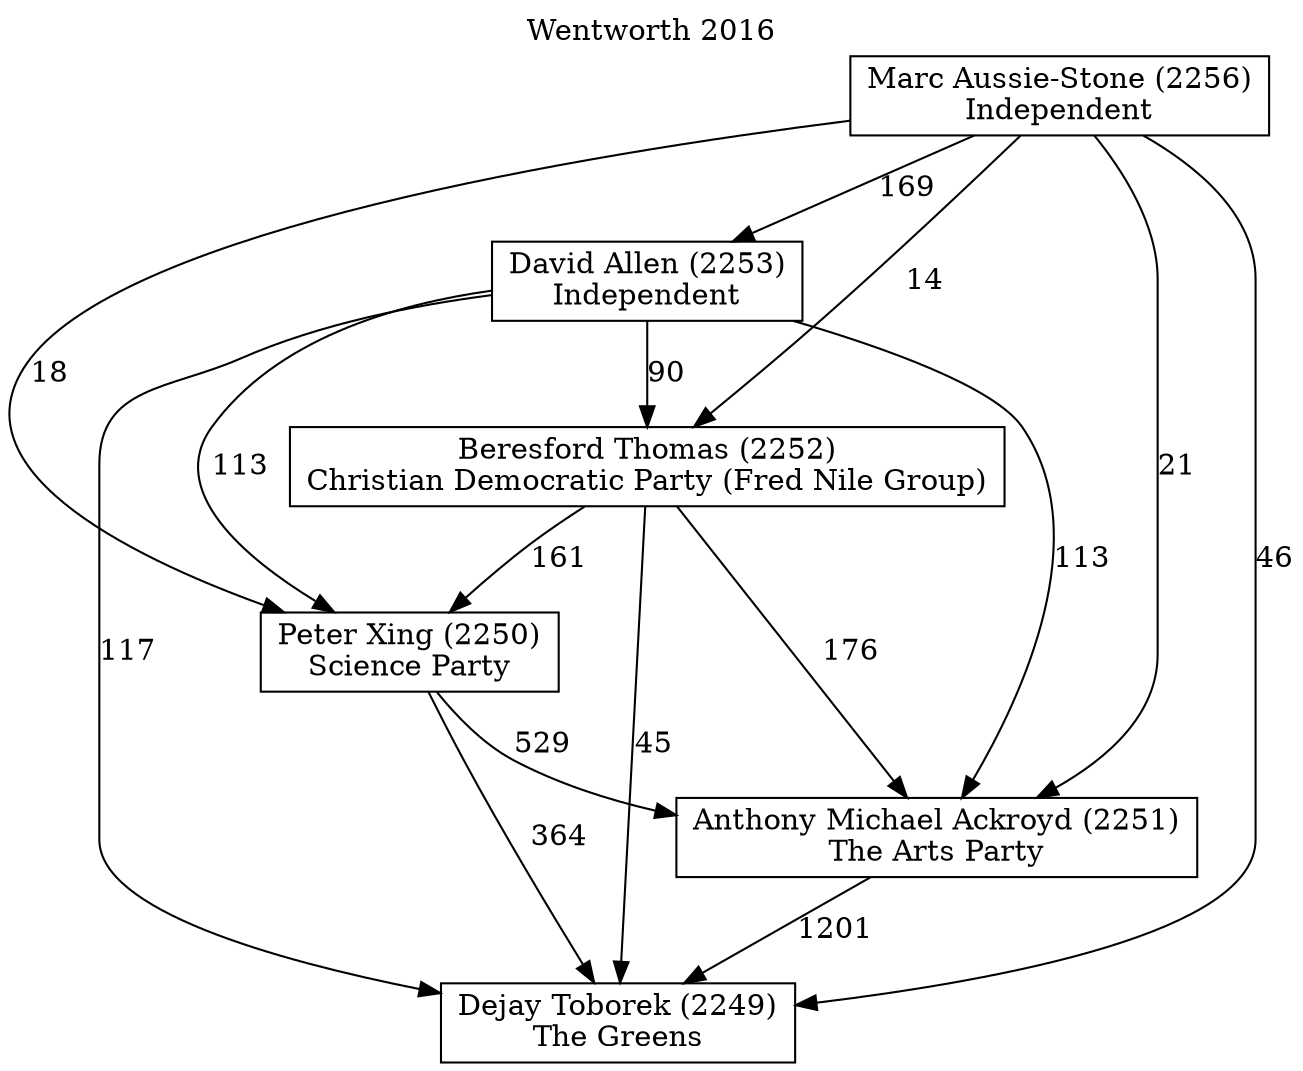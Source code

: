 // House preference flow
digraph "Dejay Toborek (2249)_Wentworth_2016" {
	graph [label="Wentworth 2016" labelloc=t mclimit=10]
	node [shape=box]
	"Dejay Toborek (2249)" [label="Dejay Toborek (2249)
The Greens"]
	"Beresford Thomas (2252)" [label="Beresford Thomas (2252)
Christian Democratic Party (Fred Nile Group)"]
	"David Allen (2253)" [label="David Allen (2253)
Independent"]
	"Marc Aussie-Stone (2256)" [label="Marc Aussie-Stone (2256)
Independent"]
	"Anthony Michael Ackroyd (2251)" [label="Anthony Michael Ackroyd (2251)
The Arts Party"]
	"Peter Xing (2250)" [label="Peter Xing (2250)
Science Party"]
	"Peter Xing (2250)" -> "Anthony Michael Ackroyd (2251)" [label=529]
	"David Allen (2253)" -> "Beresford Thomas (2252)" [label=90]
	"Marc Aussie-Stone (2256)" -> "David Allen (2253)" [label=169]
	"Marc Aussie-Stone (2256)" -> "Dejay Toborek (2249)" [label=46]
	"Marc Aussie-Stone (2256)" -> "Peter Xing (2250)" [label=18]
	"Beresford Thomas (2252)" -> "Anthony Michael Ackroyd (2251)" [label=176]
	"Beresford Thomas (2252)" -> "Peter Xing (2250)" [label=161]
	"Anthony Michael Ackroyd (2251)" -> "Dejay Toborek (2249)" [label=1201]
	"David Allen (2253)" -> "Anthony Michael Ackroyd (2251)" [label=113]
	"David Allen (2253)" -> "Peter Xing (2250)" [label=113]
	"Peter Xing (2250)" -> "Dejay Toborek (2249)" [label=364]
	"Beresford Thomas (2252)" -> "Dejay Toborek (2249)" [label=45]
	"Marc Aussie-Stone (2256)" -> "Anthony Michael Ackroyd (2251)" [label=21]
	"David Allen (2253)" -> "Dejay Toborek (2249)" [label=117]
	"Marc Aussie-Stone (2256)" -> "Beresford Thomas (2252)" [label=14]
}

